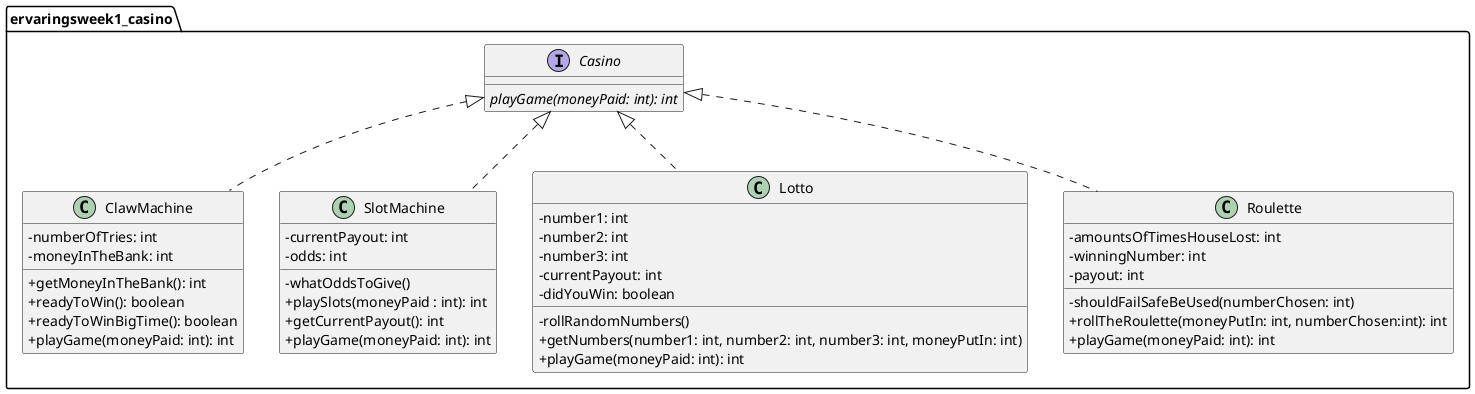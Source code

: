 @startuml
package "ervaringsweek1_casino" {

skinparam classAttributeIconSize 0


    interface Casino{
        {abstract} playGame(moneyPaid: int): int

    }

    class ClawMachine implements Casino{

        - numberOfTries: int
        - moneyInTheBank: int
        + getMoneyInTheBank(): int
        + readyToWin(): boolean
        + readyToWinBigTime(): boolean
        + playGame(moneyPaid: int): int

    }

    class SlotMachine implements Casino{
        - currentPayout: int
        - odds: int
        - whatOddsToGive()
        + playSlots(moneyPaid : int): int
        + getCurrentPayout(): int
        + playGame(moneyPaid: int): int
    }

    class Lotto implements Casino{
        - number1: int
        - number2: int
        - number3: int
        - currentPayout: int
        - didYouWin: boolean
        - rollRandomNumbers()
        + getNumbers(number1: int, number2: int, number3: int, moneyPutIn: int)
        + playGame(moneyPaid: int): int
    }


    class Roulette implements Casino{
        - amountsOfTimesHouseLost: int
        - winningNumber: int
        - payout: int
        - shouldFailSafeBeUsed(numberChosen: int)
        + rollTheRoulette(moneyPutIn: int, numberChosen:int): int
        + playGame(moneyPaid: int): int
    }


}
@endumlml
